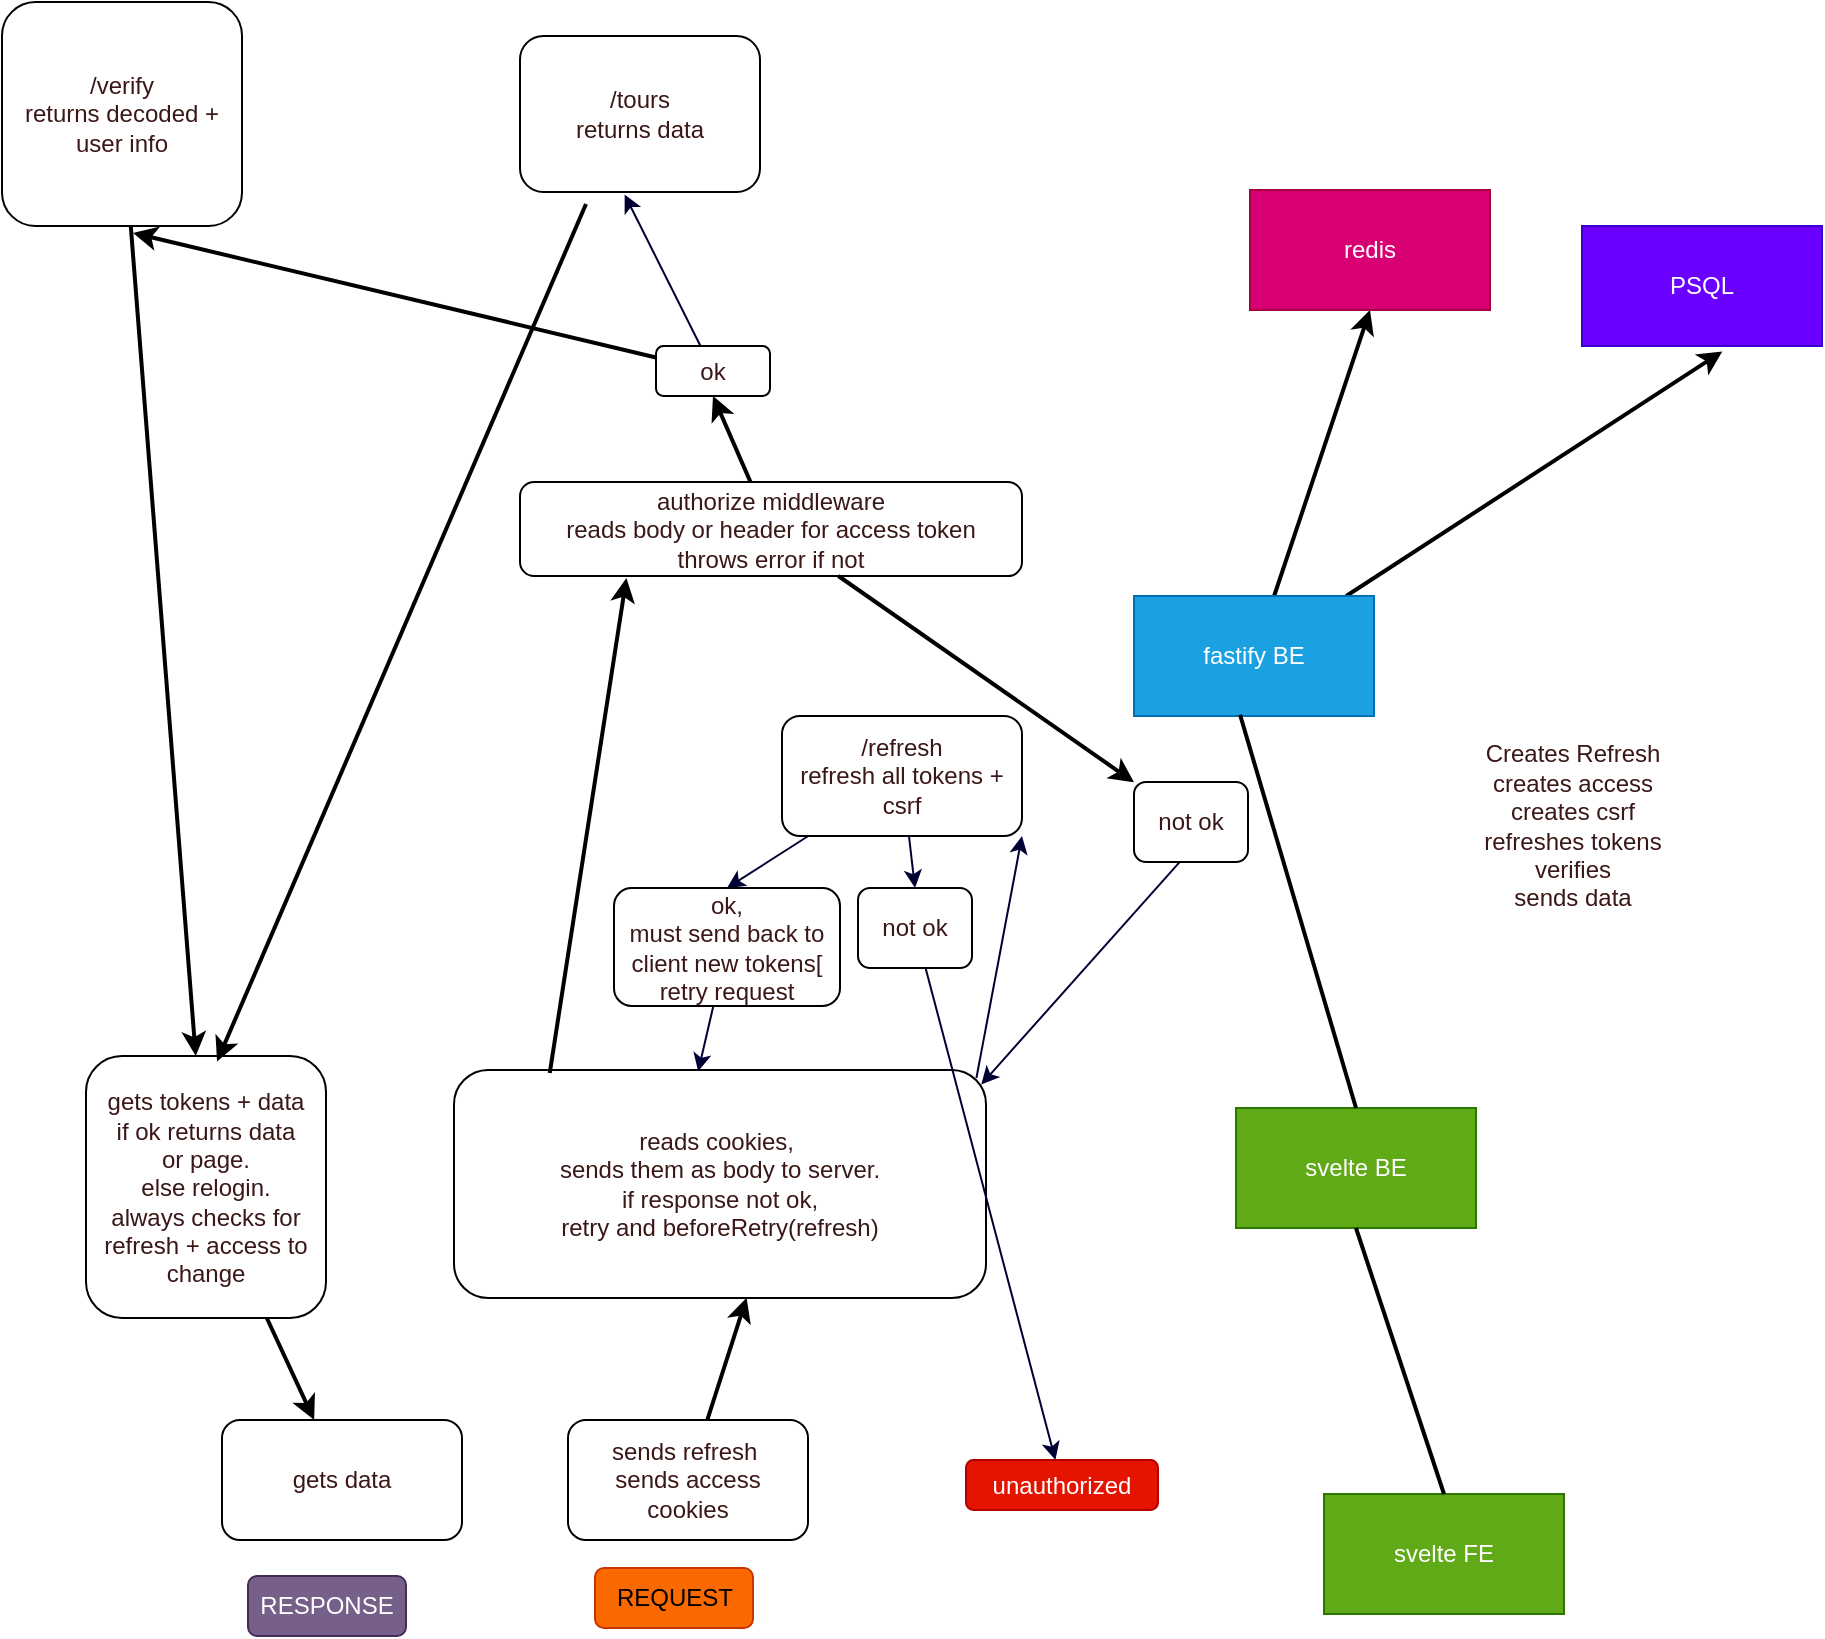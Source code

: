 <mxfile>
    <diagram id="9gMfZDCpUW8Rm7k-QkuG" name="Page-1">
        <mxGraphModel dx="1350" dy="1280" grid="0" gridSize="10" guides="1" tooltips="1" connect="1" arrows="1" fold="1" page="0" pageScale="1" pageWidth="850" pageHeight="1100" background="#ffffff" math="0" shadow="0">
            <root>
                <mxCell id="0"/>
                <mxCell id="1" parent="0"/>
                <mxCell id="2" value="svelte FE" style="rounded=0;whiteSpace=wrap;html=1;fillColor=#60a917;fontColor=#ffffff;strokeColor=#2D7600;" parent="1" vertex="1">
                    <mxGeometry x="518" y="603" width="120" height="60" as="geometry"/>
                </mxCell>
                <mxCell id="3" value="svelte BE" style="rounded=0;whiteSpace=wrap;html=1;fillColor=#60a917;fontColor=#ffffff;strokeColor=#2D7600;" parent="1" vertex="1">
                    <mxGeometry x="474" y="410" width="120" height="60" as="geometry"/>
                </mxCell>
                <mxCell id="47" style="edgeStyle=none;html=1;entryX=0.5;entryY=1;entryDx=0;entryDy=0;strokeColor=#000000;strokeWidth=2;fontColor=#3b1717;" parent="1" source="4" target="5" edge="1">
                    <mxGeometry relative="1" as="geometry"/>
                </mxCell>
                <mxCell id="48" style="edgeStyle=none;html=1;entryX=0.585;entryY=1.045;entryDx=0;entryDy=0;entryPerimeter=0;strokeColor=#000000;strokeWidth=2;fontColor=#3b1717;" parent="1" source="4" target="6" edge="1">
                    <mxGeometry relative="1" as="geometry"/>
                </mxCell>
                <mxCell id="4" value="fastify BE" style="rounded=0;whiteSpace=wrap;html=1;fillColor=#1ba1e2;fontColor=#ffffff;strokeColor=#006EAF;" parent="1" vertex="1">
                    <mxGeometry x="423" y="154" width="120" height="60" as="geometry"/>
                </mxCell>
                <mxCell id="5" value="redis" style="rounded=0;whiteSpace=wrap;html=1;fillColor=#d80073;fontColor=#ffffff;strokeColor=#A50040;" parent="1" vertex="1">
                    <mxGeometry x="481" y="-49" width="120" height="60" as="geometry"/>
                </mxCell>
                <mxCell id="6" value="PSQL" style="rounded=0;whiteSpace=wrap;html=1;fillColor=#6a00ff;fontColor=#ffffff;strokeColor=#3700CC;" parent="1" vertex="1">
                    <mxGeometry x="647" y="-31" width="120" height="60" as="geometry"/>
                </mxCell>
                <mxCell id="7" value="" style="endArrow=none;html=1;entryX=0.5;entryY=1;entryDx=0;entryDy=0;exitX=0.5;exitY=0;exitDx=0;exitDy=0;strokeWidth=2;strokeColor=#000000;" parent="1" source="2" target="3" edge="1">
                    <mxGeometry width="50" height="50" relative="1" as="geometry">
                        <mxPoint x="471" y="595" as="sourcePoint"/>
                        <mxPoint x="521" y="545" as="targetPoint"/>
                    </mxGeometry>
                </mxCell>
                <mxCell id="8" value="" style="endArrow=none;html=1;exitX=0.5;exitY=0;exitDx=0;exitDy=0;strokeWidth=2;strokeColor=#000000;entryX=0.442;entryY=0.99;entryDx=0;entryDy=0;entryPerimeter=0;" parent="1" source="3" target="4" edge="1">
                    <mxGeometry width="50" height="50" relative="1" as="geometry">
                        <mxPoint x="480" y="426" as="sourcePoint"/>
                        <mxPoint x="477" y="289" as="targetPoint"/>
                    </mxGeometry>
                </mxCell>
                <UserObject label="Creates Refresh&lt;br&gt;creates access&lt;br&gt;creates csrf&lt;br&gt;refreshes tokens&lt;br&gt;verifies&lt;br&gt;sends data" placeholders="1" name="Variable" id="11">
                    <mxCell style="text;html=1;strokeColor=none;fillColor=none;align=center;verticalAlign=middle;whiteSpace=wrap;overflow=hidden;fontColor=#3b1717;" parent="1" vertex="1">
                        <mxGeometry x="563" y="202" width="159" height="134" as="geometry"/>
                    </mxCell>
                </UserObject>
                <mxCell id="20" style="edgeStyle=none;html=1;entryX=0.55;entryY=0.999;entryDx=0;entryDy=0;entryPerimeter=0;strokeColor=#000000;strokeWidth=2;fontColor=#3b1717;" parent="1" source="13" target="17" edge="1">
                    <mxGeometry relative="1" as="geometry"/>
                </mxCell>
                <mxCell id="13" value="sends refresh&amp;nbsp;&lt;br&gt;sends access&lt;br&gt;cookies" style="rounded=1;whiteSpace=wrap;html=1;fontColor=#3b1717;labelBackgroundColor=none;fillColor=none;" parent="1" vertex="1">
                    <mxGeometry x="140" y="566" width="120" height="60" as="geometry"/>
                </mxCell>
                <mxCell id="44" style="edgeStyle=none;html=1;strokeColor=#000000;strokeWidth=2;fontColor=#3b1717;" parent="1" source="14" target="24" edge="1">
                    <mxGeometry relative="1" as="geometry"/>
                </mxCell>
                <mxCell id="14" value="/verify&lt;br&gt;returns decoded + user info" style="rounded=1;whiteSpace=wrap;html=1;fontColor=#3b1717;labelBackgroundColor=none;fillColor=none;" parent="1" vertex="1">
                    <mxGeometry x="-143" y="-143" width="120" height="112" as="geometry"/>
                </mxCell>
                <mxCell id="43" style="edgeStyle=none;html=1;entryX=0.546;entryY=0.021;entryDx=0;entryDy=0;entryPerimeter=0;strokeColor=#000000;strokeWidth=2;fontColor=#3b1717;" parent="1" target="24" edge="1">
                    <mxGeometry relative="1" as="geometry">
                        <mxPoint x="149" y="-42" as="sourcePoint"/>
                    </mxGeometry>
                </mxCell>
                <mxCell id="15" value="/tours&lt;br&gt;returns data&lt;br&gt;" style="rounded=1;whiteSpace=wrap;html=1;fontColor=#3b1717;labelBackgroundColor=none;fillColor=none;" parent="1" vertex="1">
                    <mxGeometry x="116" y="-126" width="120" height="78" as="geometry"/>
                </mxCell>
                <mxCell id="37" style="edgeStyle=none;html=1;entryX=0.212;entryY=1.021;entryDx=0;entryDy=0;strokeColor=#000000;strokeWidth=2;fontColor=#3b1717;entryPerimeter=0;exitX=0.18;exitY=0.013;exitDx=0;exitDy=0;exitPerimeter=0;" parent="1" source="17" target="33" edge="1">
                    <mxGeometry relative="1" as="geometry"/>
                </mxCell>
                <mxCell id="69" style="edgeStyle=none;html=1;entryX=1;entryY=1;entryDx=0;entryDy=0;strokeColor=#000033;exitX=0.982;exitY=0.035;exitDx=0;exitDy=0;exitPerimeter=0;" edge="1" parent="1" source="17" target="57">
                    <mxGeometry relative="1" as="geometry">
                        <mxPoint x="268" y="394" as="sourcePoint"/>
                    </mxGeometry>
                </mxCell>
                <mxCell id="17" value="reads cookies,&amp;nbsp;&lt;br&gt;sends them as body to server.&lt;br&gt;if response not ok,&lt;br&gt;retry and beforeRetry(refresh)" style="rounded=1;whiteSpace=wrap;html=1;fontColor=#3b1717;labelBackgroundColor=none;fillColor=none;" parent="1" vertex="1">
                    <mxGeometry x="83" y="391" width="266" height="114" as="geometry"/>
                </mxCell>
                <mxCell id="30" style="edgeStyle=none;html=1;strokeColor=#000000;strokeWidth=2;fontColor=#3b1717;" parent="1" source="24" target="29" edge="1">
                    <mxGeometry relative="1" as="geometry"/>
                </mxCell>
                <mxCell id="24" value="gets tokens + data&lt;br&gt;if ok returns data&lt;br&gt;or page.&lt;br&gt;else relogin.&lt;br&gt;always checks for refresh + access to change" style="rounded=1;whiteSpace=wrap;html=1;fontColor=#3b1717;labelBackgroundColor=none;fillColor=none;" parent="1" vertex="1">
                    <mxGeometry x="-101" y="384" width="120" height="131" as="geometry"/>
                </mxCell>
                <mxCell id="29" value="gets data" style="rounded=1;whiteSpace=wrap;html=1;fontColor=#3b1717;labelBackgroundColor=none;fillColor=none;" parent="1" vertex="1">
                    <mxGeometry x="-33" y="566" width="120" height="60" as="geometry"/>
                </mxCell>
                <mxCell id="38" style="edgeStyle=none;html=1;entryX=0.5;entryY=1;entryDx=0;entryDy=0;strokeColor=#000000;strokeWidth=2;fontColor=#3b1717;" parent="1" source="33" target="35" edge="1">
                    <mxGeometry relative="1" as="geometry"/>
                </mxCell>
                <mxCell id="42" style="edgeStyle=none;html=1;entryX=0.546;entryY=1.031;entryDx=0;entryDy=0;entryPerimeter=0;strokeColor=#000000;strokeWidth=2;fontColor=#3b1717;" parent="1" source="35" target="14" edge="1">
                    <mxGeometry relative="1" as="geometry"/>
                </mxCell>
                <mxCell id="68" style="edgeStyle=none;html=1;entryX=0.436;entryY=1.017;entryDx=0;entryDy=0;entryPerimeter=0;strokeColor=#000033;" edge="1" parent="1" source="35" target="15">
                    <mxGeometry relative="1" as="geometry"/>
                </mxCell>
                <mxCell id="35" value="ok" style="rounded=1;whiteSpace=wrap;html=1;fontColor=#3b1717;labelBackgroundColor=none;fillColor=none;" parent="1" vertex="1">
                    <mxGeometry x="184" y="29" width="57" height="25" as="geometry"/>
                </mxCell>
                <mxCell id="66" style="edgeStyle=none;html=1;strokeColor=#000033;exitX=0.398;exitY=1.004;exitDx=0;exitDy=0;exitPerimeter=0;entryX=0.991;entryY=0.064;entryDx=0;entryDy=0;entryPerimeter=0;" edge="1" parent="1" source="63" target="17">
                    <mxGeometry relative="1" as="geometry">
                        <mxPoint x="357.025" y="282" as="sourcePoint"/>
                        <mxPoint x="333" y="385" as="targetPoint"/>
                    </mxGeometry>
                </mxCell>
                <mxCell id="45" value="REQUEST" style="rounded=1;whiteSpace=wrap;html=1;fontColor=#000000;labelBackgroundColor=none;fillColor=#fa6800;strokeColor=#C73500;" parent="1" vertex="1">
                    <mxGeometry x="153.5" y="640" width="79" height="30" as="geometry"/>
                </mxCell>
                <mxCell id="46" value="RESPONSE" style="rounded=1;whiteSpace=wrap;html=1;fontColor=#ffffff;labelBackgroundColor=none;fillColor=#76608a;strokeColor=#432D57;" parent="1" vertex="1">
                    <mxGeometry x="-20" y="644" width="79" height="30" as="geometry"/>
                </mxCell>
                <mxCell id="65" style="edgeStyle=none;html=1;strokeColor=#000000;strokeWidth=2;fontColor=#3b1717;" parent="1" source="33" target="63" edge="1">
                    <mxGeometry relative="1" as="geometry"/>
                </mxCell>
                <mxCell id="33" value="authorize middleware&lt;br&gt;reads body or header for access token&lt;br&gt;throws error if not" style="rounded=1;whiteSpace=wrap;html=1;fontColor=#3b1717;labelBackgroundColor=none;fillColor=none;" parent="1" vertex="1">
                    <mxGeometry x="116" y="97" width="251" height="47" as="geometry"/>
                </mxCell>
                <mxCell id="54" value="unauthorized" style="rounded=1;whiteSpace=wrap;html=1;fontColor=#ffffff;labelBackgroundColor=none;fillColor=#e51400;strokeColor=#B20000;" parent="1" vertex="1">
                    <mxGeometry x="339" y="586" width="96" height="25" as="geometry"/>
                </mxCell>
                <mxCell id="70" style="edgeStyle=none;html=1;strokeColor=#000033;entryX=0.5;entryY=0;entryDx=0;entryDy=0;" edge="1" parent="1" source="57" target="72">
                    <mxGeometry relative="1" as="geometry">
                        <mxPoint x="246" y="341" as="targetPoint"/>
                    </mxGeometry>
                </mxCell>
                <mxCell id="75" style="edgeStyle=none;html=1;entryX=0.5;entryY=0;entryDx=0;entryDy=0;strokeColor=#000033;" edge="1" parent="1" source="57" target="71">
                    <mxGeometry relative="1" as="geometry"/>
                </mxCell>
                <mxCell id="57" value="/refresh&lt;br&gt;refresh all tokens + csrf" style="rounded=1;whiteSpace=wrap;html=1;fontColor=#3b1717;labelBackgroundColor=none;fillColor=none;" parent="1" vertex="1">
                    <mxGeometry x="247" y="214" width="120" height="60" as="geometry"/>
                </mxCell>
                <mxCell id="63" value="not ok" style="rounded=1;whiteSpace=wrap;html=1;fontColor=#3b1717;labelBackgroundColor=none;fillColor=none;" parent="1" vertex="1">
                    <mxGeometry x="423" y="247" width="57" height="40" as="geometry"/>
                </mxCell>
                <mxCell id="76" style="edgeStyle=none;html=1;strokeColor=#000033;" edge="1" parent="1" source="71" target="54">
                    <mxGeometry relative="1" as="geometry"/>
                </mxCell>
                <mxCell id="71" value="not ok" style="rounded=1;whiteSpace=wrap;html=1;fontColor=#3b1717;labelBackgroundColor=none;fillColor=none;" vertex="1" parent="1">
                    <mxGeometry x="285" y="300" width="57" height="40" as="geometry"/>
                </mxCell>
                <mxCell id="74" style="edgeStyle=none;html=1;entryX=0.459;entryY=0.006;entryDx=0;entryDy=0;entryPerimeter=0;strokeColor=#000033;" edge="1" parent="1" source="72" target="17">
                    <mxGeometry relative="1" as="geometry"/>
                </mxCell>
                <mxCell id="72" value="ok,&lt;br&gt;must send back to client new tokens[&lt;br&gt;retry request" style="rounded=1;whiteSpace=wrap;html=1;fontColor=#3b1717;labelBackgroundColor=none;fillColor=none;" vertex="1" parent="1">
                    <mxGeometry x="163" y="300" width="113" height="59" as="geometry"/>
                </mxCell>
            </root>
        </mxGraphModel>
    </diagram>
</mxfile>
